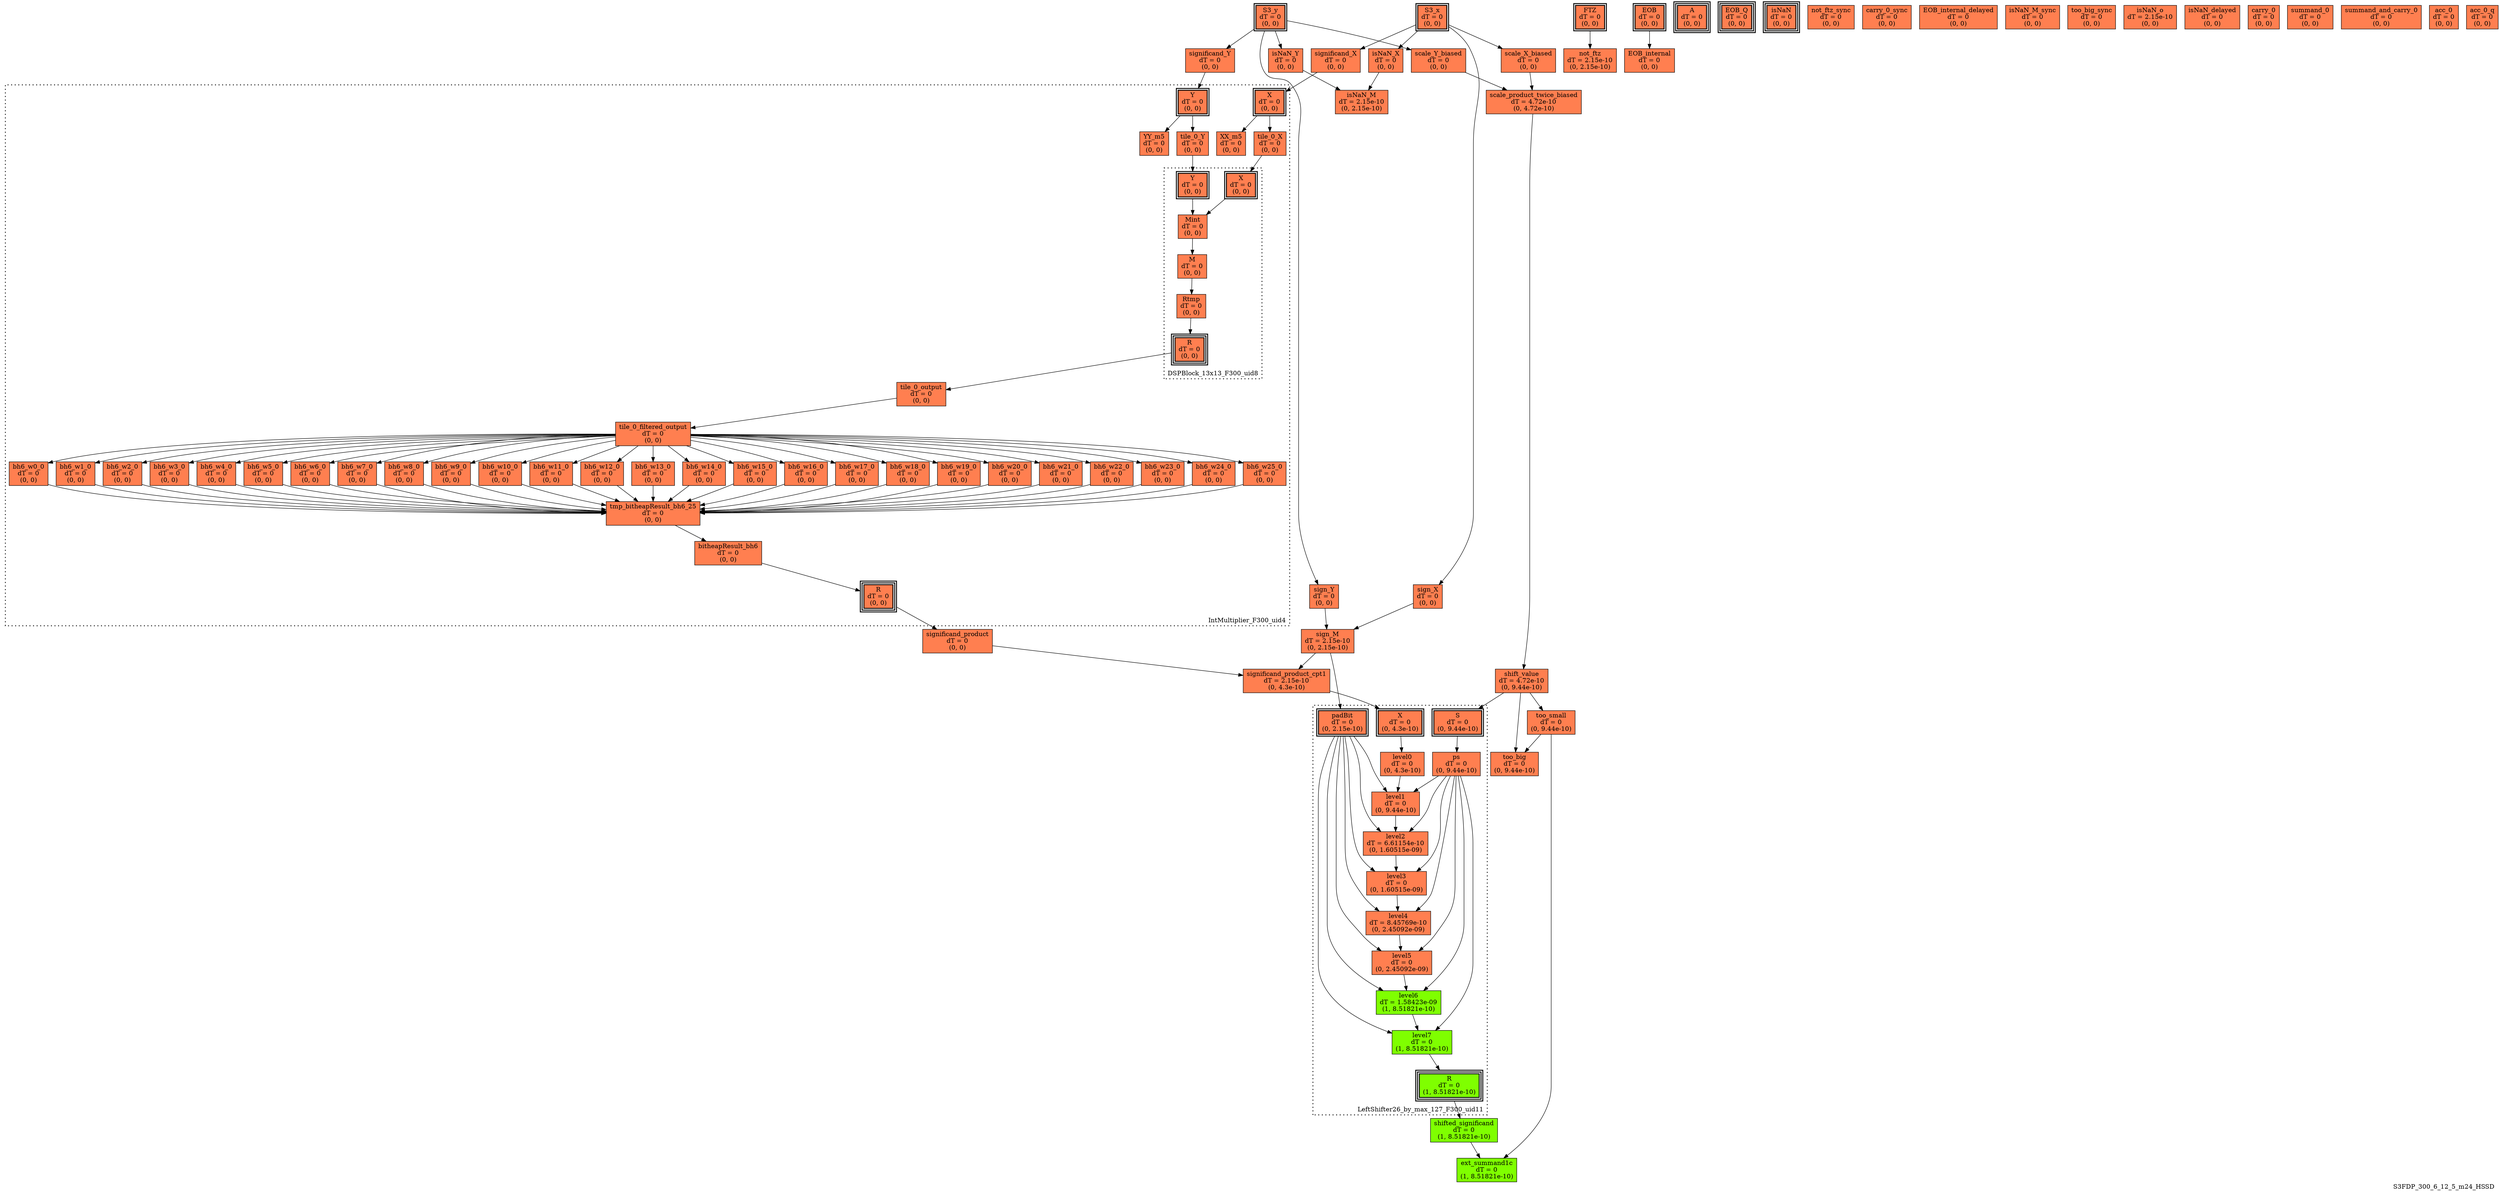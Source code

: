 digraph S3FDP_300_6_12_5_m24_HSSD
{
	//graph drawing options
	label=S3FDP_300_6_12_5_m24_HSSD;
	labelloc=bottom;
	labeljust=right;
	ratio=auto;
	nodesep=0.25;
	ranksep=0.5;

	//input/output signals of operator S3FDP_300_6_12_5_m24_HSSD
	S3_x__S3FDP_300_6_12_5_m24_HSSD [ label="S3_x\ndT = 0\n(0, 0)", shape=box, color=black, style="bold, filled", fillcolor=coral, peripheries=2 ];
	S3_y__S3FDP_300_6_12_5_m24_HSSD [ label="S3_y\ndT = 0\n(0, 0)", shape=box, color=black, style="bold, filled", fillcolor=coral, peripheries=2 ];
	FTZ__S3FDP_300_6_12_5_m24_HSSD [ label="FTZ\ndT = 0\n(0, 0)", shape=box, color=black, style="bold, filled", fillcolor=coral, peripheries=2 ];
	EOB__S3FDP_300_6_12_5_m24_HSSD [ label="EOB\ndT = 0\n(0, 0)", shape=box, color=black, style="bold, filled", fillcolor=coral, peripheries=2 ];
	A__S3FDP_300_6_12_5_m24_HSSD [ label="A\ndT = 0\n(0, 0)", shape=box, color=black, style="bold, filled", fillcolor=coral, peripheries=3 ];
	EOB_Q__S3FDP_300_6_12_5_m24_HSSD [ label="EOB_Q\ndT = 0\n(0, 0)", shape=box, color=black, style="bold, filled", fillcolor=coral, peripheries=3 ];
	isNaN__S3FDP_300_6_12_5_m24_HSSD [ label="isNaN\ndT = 0\n(0, 0)", shape=box, color=black, style="bold, filled", fillcolor=coral, peripheries=3 ];
	{rank=same S3_x__S3FDP_300_6_12_5_m24_HSSD, S3_y__S3FDP_300_6_12_5_m24_HSSD, FTZ__S3FDP_300_6_12_5_m24_HSSD, EOB__S3FDP_300_6_12_5_m24_HSSD};
	{rank=same A__S3FDP_300_6_12_5_m24_HSSD, EOB_Q__S3FDP_300_6_12_5_m24_HSSD, isNaN__S3FDP_300_6_12_5_m24_HSSD};
	//internal signals of operator S3FDP_300_6_12_5_m24_HSSD
	sign_X__S3FDP_300_6_12_5_m24_HSSD [ label="sign_X\ndT = 0\n(0, 0)", shape=box, color=black, style=filled, fillcolor=coral, peripheries=1 ];
	sign_Y__S3FDP_300_6_12_5_m24_HSSD [ label="sign_Y\ndT = 0\n(0, 0)", shape=box, color=black, style=filled, fillcolor=coral, peripheries=1 ];
	sign_M__S3FDP_300_6_12_5_m24_HSSD [ label="sign_M\ndT = 2.15e-10\n(0, 2.15e-10)", shape=box, color=black, style=filled, fillcolor=coral, peripheries=1 ];
	isNaN_X__S3FDP_300_6_12_5_m24_HSSD [ label="isNaN_X\ndT = 0\n(0, 0)", shape=box, color=black, style=filled, fillcolor=coral, peripheries=1 ];
	isNaN_Y__S3FDP_300_6_12_5_m24_HSSD [ label="isNaN_Y\ndT = 0\n(0, 0)", shape=box, color=black, style=filled, fillcolor=coral, peripheries=1 ];
	isNaN_M__S3FDP_300_6_12_5_m24_HSSD [ label="isNaN_M\ndT = 2.15e-10\n(0, 2.15e-10)", shape=box, color=black, style=filled, fillcolor=coral, peripheries=1 ];
	significand_X__S3FDP_300_6_12_5_m24_HSSD [ label="significand_X\ndT = 0\n(0, 0)", shape=box, color=black, style=filled, fillcolor=coral, peripheries=1 ];
	significand_Y__S3FDP_300_6_12_5_m24_HSSD [ label="significand_Y\ndT = 0\n(0, 0)", shape=box, color=black, style=filled, fillcolor=coral, peripheries=1 ];
	significand_product__S3FDP_300_6_12_5_m24_HSSD [ label="significand_product\ndT = 0\n(0, 0)", shape=box, color=black, style=filled, fillcolor=coral, peripheries=1 ];
	scale_X_biased__S3FDP_300_6_12_5_m24_HSSD [ label="scale_X_biased\ndT = 0\n(0, 0)", shape=box, color=black, style=filled, fillcolor=coral, peripheries=1 ];
	scale_Y_biased__S3FDP_300_6_12_5_m24_HSSD [ label="scale_Y_biased\ndT = 0\n(0, 0)", shape=box, color=black, style=filled, fillcolor=coral, peripheries=1 ];
	scale_product_twice_biased__S3FDP_300_6_12_5_m24_HSSD [ label="scale_product_twice_biased\ndT = 4.72e-10\n(0, 4.72e-10)", shape=box, color=black, style=filled, fillcolor=coral, peripheries=1 ];
	significand_product_cpt1__S3FDP_300_6_12_5_m24_HSSD [ label="significand_product_cpt1\ndT = 2.15e-10\n(0, 4.3e-10)", shape=box, color=black, style=filled, fillcolor=coral, peripheries=1 ];
	shift_value__S3FDP_300_6_12_5_m24_HSSD [ label="shift_value\ndT = 4.72e-10\n(0, 9.44e-10)", shape=box, color=black, style=filled, fillcolor=coral, peripheries=1 ];
	shifted_significand__S3FDP_300_6_12_5_m24_HSSD [ label="shifted_significand\ndT = 0\n(1, 8.51821e-10)", shape=box, color=black, style=filled, fillcolor=chartreuse, peripheries=1 ];
	too_small__S3FDP_300_6_12_5_m24_HSSD [ label="too_small\ndT = 0\n(0, 9.44e-10)", shape=box, color=black, style=filled, fillcolor=coral, peripheries=1 ];
	too_big__S3FDP_300_6_12_5_m24_HSSD [ label="too_big\ndT = 0\n(0, 9.44e-10)", shape=box, color=black, style=filled, fillcolor=coral, peripheries=1 ];
	ext_summand1c__S3FDP_300_6_12_5_m24_HSSD [ label="ext_summand1c\ndT = 0\n(1, 8.51821e-10)", shape=box, color=black, style=filled, fillcolor=chartreuse, peripheries=1 ];
	not_ftz__S3FDP_300_6_12_5_m24_HSSD [ label="not_ftz\ndT = 2.15e-10\n(0, 2.15e-10)", shape=box, color=black, style=filled, fillcolor=coral, peripheries=1 ];
	EOB_internal__S3FDP_300_6_12_5_m24_HSSD [ label="EOB_internal\ndT = 0\n(0, 0)", shape=box, color=black, style=filled, fillcolor=coral, peripheries=1 ];
	not_ftz_sync__S3FDP_300_6_12_5_m24_HSSD [ label="not_ftz_sync\ndT = 0\n(0, 0)", shape=box, color=black, style=filled, fillcolor=coral, peripheries=1 ];
	carry_0_sync__S3FDP_300_6_12_5_m24_HSSD [ label="carry_0_sync\ndT = 0\n(0, 0)", shape=box, color=black, style=filled, fillcolor=coral, peripheries=1 ];
	EOB_internal_delayed__S3FDP_300_6_12_5_m24_HSSD [ label="EOB_internal_delayed\ndT = 0\n(0, 0)", shape=box, color=black, style=filled, fillcolor=coral, peripheries=1 ];
	isNaN_M_sync__S3FDP_300_6_12_5_m24_HSSD [ label="isNaN_M_sync\ndT = 0\n(0, 0)", shape=box, color=black, style=filled, fillcolor=coral, peripheries=1 ];
	too_big_sync__S3FDP_300_6_12_5_m24_HSSD [ label="too_big_sync\ndT = 0\n(0, 0)", shape=box, color=black, style=filled, fillcolor=coral, peripheries=1 ];
	isNaN_o__S3FDP_300_6_12_5_m24_HSSD [ label="isNaN_o\ndT = 2.15e-10\n(0, 0)", shape=box, color=black, style=filled, fillcolor=coral, peripheries=1 ];
	isNaN_delayed__S3FDP_300_6_12_5_m24_HSSD [ label="isNaN_delayed\ndT = 0\n(0, 0)", shape=box, color=black, style=filled, fillcolor=coral, peripheries=1 ];
	carry_0__S3FDP_300_6_12_5_m24_HSSD [ label="carry_0\ndT = 0\n(0, 0)", shape=box, color=black, style=filled, fillcolor=coral, peripheries=1 ];
	summand_0__S3FDP_300_6_12_5_m24_HSSD [ label="summand_0\ndT = 0\n(0, 0)", shape=box, color=black, style=filled, fillcolor=coral, peripheries=1 ];
	summand_and_carry_0__S3FDP_300_6_12_5_m24_HSSD [ label="summand_and_carry_0\ndT = 0\n(0, 0)", shape=box, color=black, style=filled, fillcolor=coral, peripheries=1 ];
	acc_0__S3FDP_300_6_12_5_m24_HSSD [ label="acc_0\ndT = 0\n(0, 0)", shape=box, color=black, style=filled, fillcolor=coral, peripheries=1 ];
	acc_0_q__S3FDP_300_6_12_5_m24_HSSD [ label="acc_0_q\ndT = 0\n(0, 0)", shape=box, color=black, style=filled, fillcolor=coral, peripheries=1 ];

	//subcomponents of operator S3FDP_300_6_12_5_m24_HSSD

	subgraph cluster_IntMultiplier_F300_uid4
	{
		//graph drawing options
		label=IntMultiplier_F300_uid4;
		labelloc=bottom;
		labeljust=right;
		style="bold, dotted";
		ratio=auto;
		nodesep=0.25;
		ranksep=0.5;

		//input/output signals of operator IntMultiplier_F300_uid4
		X__IntMultiplier_F300_uid4 [ label="X\ndT = 0\n(0, 0)", shape=box, color=black, style="bold, filled", fillcolor=coral, peripheries=2 ];
		Y__IntMultiplier_F300_uid4 [ label="Y\ndT = 0\n(0, 0)", shape=box, color=black, style="bold, filled", fillcolor=coral, peripheries=2 ];
		R__IntMultiplier_F300_uid4 [ label="R\ndT = 0\n(0, 0)", shape=box, color=black, style="bold, filled", fillcolor=coral, peripheries=3 ];
		{rank=same X__IntMultiplier_F300_uid4, Y__IntMultiplier_F300_uid4};
		{rank=same R__IntMultiplier_F300_uid4};
		//internal signals of operator IntMultiplier_F300_uid4
		XX_m5__IntMultiplier_F300_uid4 [ label="XX_m5\ndT = 0\n(0, 0)", shape=box, color=black, style=filled, fillcolor=coral, peripheries=1 ];
		YY_m5__IntMultiplier_F300_uid4 [ label="YY_m5\ndT = 0\n(0, 0)", shape=box, color=black, style=filled, fillcolor=coral, peripheries=1 ];
		tile_0_X__IntMultiplier_F300_uid4 [ label="tile_0_X\ndT = 0\n(0, 0)", shape=box, color=black, style=filled, fillcolor=coral, peripheries=1 ];
		tile_0_Y__IntMultiplier_F300_uid4 [ label="tile_0_Y\ndT = 0\n(0, 0)", shape=box, color=black, style=filled, fillcolor=coral, peripheries=1 ];
		tile_0_output__IntMultiplier_F300_uid4 [ label="tile_0_output\ndT = 0\n(0, 0)", shape=box, color=black, style=filled, fillcolor=coral, peripheries=1 ];
		tile_0_filtered_output__IntMultiplier_F300_uid4 [ label="tile_0_filtered_output\ndT = 0\n(0, 0)", shape=box, color=black, style=filled, fillcolor=coral, peripheries=1 ];
		bh6_w0_0__IntMultiplier_F300_uid4 [ label="bh6_w0_0\ndT = 0\n(0, 0)", shape=box, color=black, style=filled, fillcolor=coral, peripheries=1 ];
		bh6_w1_0__IntMultiplier_F300_uid4 [ label="bh6_w1_0\ndT = 0\n(0, 0)", shape=box, color=black, style=filled, fillcolor=coral, peripheries=1 ];
		bh6_w2_0__IntMultiplier_F300_uid4 [ label="bh6_w2_0\ndT = 0\n(0, 0)", shape=box, color=black, style=filled, fillcolor=coral, peripheries=1 ];
		bh6_w3_0__IntMultiplier_F300_uid4 [ label="bh6_w3_0\ndT = 0\n(0, 0)", shape=box, color=black, style=filled, fillcolor=coral, peripheries=1 ];
		bh6_w4_0__IntMultiplier_F300_uid4 [ label="bh6_w4_0\ndT = 0\n(0, 0)", shape=box, color=black, style=filled, fillcolor=coral, peripheries=1 ];
		bh6_w5_0__IntMultiplier_F300_uid4 [ label="bh6_w5_0\ndT = 0\n(0, 0)", shape=box, color=black, style=filled, fillcolor=coral, peripheries=1 ];
		bh6_w6_0__IntMultiplier_F300_uid4 [ label="bh6_w6_0\ndT = 0\n(0, 0)", shape=box, color=black, style=filled, fillcolor=coral, peripheries=1 ];
		bh6_w7_0__IntMultiplier_F300_uid4 [ label="bh6_w7_0\ndT = 0\n(0, 0)", shape=box, color=black, style=filled, fillcolor=coral, peripheries=1 ];
		bh6_w8_0__IntMultiplier_F300_uid4 [ label="bh6_w8_0\ndT = 0\n(0, 0)", shape=box, color=black, style=filled, fillcolor=coral, peripheries=1 ];
		bh6_w9_0__IntMultiplier_F300_uid4 [ label="bh6_w9_0\ndT = 0\n(0, 0)", shape=box, color=black, style=filled, fillcolor=coral, peripheries=1 ];
		bh6_w10_0__IntMultiplier_F300_uid4 [ label="bh6_w10_0\ndT = 0\n(0, 0)", shape=box, color=black, style=filled, fillcolor=coral, peripheries=1 ];
		bh6_w11_0__IntMultiplier_F300_uid4 [ label="bh6_w11_0\ndT = 0\n(0, 0)", shape=box, color=black, style=filled, fillcolor=coral, peripheries=1 ];
		bh6_w12_0__IntMultiplier_F300_uid4 [ label="bh6_w12_0\ndT = 0\n(0, 0)", shape=box, color=black, style=filled, fillcolor=coral, peripheries=1 ];
		bh6_w13_0__IntMultiplier_F300_uid4 [ label="bh6_w13_0\ndT = 0\n(0, 0)", shape=box, color=black, style=filled, fillcolor=coral, peripheries=1 ];
		bh6_w14_0__IntMultiplier_F300_uid4 [ label="bh6_w14_0\ndT = 0\n(0, 0)", shape=box, color=black, style=filled, fillcolor=coral, peripheries=1 ];
		bh6_w15_0__IntMultiplier_F300_uid4 [ label="bh6_w15_0\ndT = 0\n(0, 0)", shape=box, color=black, style=filled, fillcolor=coral, peripheries=1 ];
		bh6_w16_0__IntMultiplier_F300_uid4 [ label="bh6_w16_0\ndT = 0\n(0, 0)", shape=box, color=black, style=filled, fillcolor=coral, peripheries=1 ];
		bh6_w17_0__IntMultiplier_F300_uid4 [ label="bh6_w17_0\ndT = 0\n(0, 0)", shape=box, color=black, style=filled, fillcolor=coral, peripheries=1 ];
		bh6_w18_0__IntMultiplier_F300_uid4 [ label="bh6_w18_0\ndT = 0\n(0, 0)", shape=box, color=black, style=filled, fillcolor=coral, peripheries=1 ];
		bh6_w19_0__IntMultiplier_F300_uid4 [ label="bh6_w19_0\ndT = 0\n(0, 0)", shape=box, color=black, style=filled, fillcolor=coral, peripheries=1 ];
		bh6_w20_0__IntMultiplier_F300_uid4 [ label="bh6_w20_0\ndT = 0\n(0, 0)", shape=box, color=black, style=filled, fillcolor=coral, peripheries=1 ];
		bh6_w21_0__IntMultiplier_F300_uid4 [ label="bh6_w21_0\ndT = 0\n(0, 0)", shape=box, color=black, style=filled, fillcolor=coral, peripheries=1 ];
		bh6_w22_0__IntMultiplier_F300_uid4 [ label="bh6_w22_0\ndT = 0\n(0, 0)", shape=box, color=black, style=filled, fillcolor=coral, peripheries=1 ];
		bh6_w23_0__IntMultiplier_F300_uid4 [ label="bh6_w23_0\ndT = 0\n(0, 0)", shape=box, color=black, style=filled, fillcolor=coral, peripheries=1 ];
		bh6_w24_0__IntMultiplier_F300_uid4 [ label="bh6_w24_0\ndT = 0\n(0, 0)", shape=box, color=black, style=filled, fillcolor=coral, peripheries=1 ];
		bh6_w25_0__IntMultiplier_F300_uid4 [ label="bh6_w25_0\ndT = 0\n(0, 0)", shape=box, color=black, style=filled, fillcolor=coral, peripheries=1 ];
		tmp_bitheapResult_bh6_25__IntMultiplier_F300_uid4 [ label="tmp_bitheapResult_bh6_25\ndT = 0\n(0, 0)", shape=box, color=black, style=filled, fillcolor=coral, peripheries=1 ];
		bitheapResult_bh6__IntMultiplier_F300_uid4 [ label="bitheapResult_bh6\ndT = 0\n(0, 0)", shape=box, color=black, style=filled, fillcolor=coral, peripheries=1 ];

		//subcomponents of operator IntMultiplier_F300_uid4

		subgraph cluster_DSPBlock_13x13_F300_uid8
		{
			//graph drawing options
			label=DSPBlock_13x13_F300_uid8;
			labelloc=bottom;
			labeljust=right;
			style="bold, dotted";
			ratio=auto;
			nodesep=0.25;
			ranksep=0.5;

			//input/output signals of operator DSPBlock_13x13_F300_uid8
			X__DSPBlock_13x13_F300_uid8 [ label="X\ndT = 0\n(0, 0)", shape=box, color=black, style="bold, filled", fillcolor=coral, peripheries=2 ];
			Y__DSPBlock_13x13_F300_uid8 [ label="Y\ndT = 0\n(0, 0)", shape=box, color=black, style="bold, filled", fillcolor=coral, peripheries=2 ];
			R__DSPBlock_13x13_F300_uid8 [ label="R\ndT = 0\n(0, 0)", shape=box, color=black, style="bold, filled", fillcolor=coral, peripheries=3 ];
			{rank=same X__DSPBlock_13x13_F300_uid8, Y__DSPBlock_13x13_F300_uid8};
			{rank=same R__DSPBlock_13x13_F300_uid8};
			//internal signals of operator DSPBlock_13x13_F300_uid8
			Mint__DSPBlock_13x13_F300_uid8 [ label="Mint\ndT = 0\n(0, 0)", shape=box, color=black, style=filled, fillcolor=coral, peripheries=1 ];
			M__DSPBlock_13x13_F300_uid8 [ label="M\ndT = 0\n(0, 0)", shape=box, color=black, style=filled, fillcolor=coral, peripheries=1 ];
			Rtmp__DSPBlock_13x13_F300_uid8 [ label="Rtmp\ndT = 0\n(0, 0)", shape=box, color=black, style=filled, fillcolor=coral, peripheries=1 ];

			//subcomponents of operator DSPBlock_13x13_F300_uid8

			//input and internal signal connections of operator DSPBlock_13x13_F300_uid8
			X__DSPBlock_13x13_F300_uid8 -> Mint__DSPBlock_13x13_F300_uid8 [ arrowhead=normal, arrowsize=1.0, arrowtail=normal, color=black, dir=forward  ];
			Y__DSPBlock_13x13_F300_uid8 -> Mint__DSPBlock_13x13_F300_uid8 [ arrowhead=normal, arrowsize=1.0, arrowtail=normal, color=black, dir=forward  ];
			Mint__DSPBlock_13x13_F300_uid8 -> M__DSPBlock_13x13_F300_uid8 [ arrowhead=normal, arrowsize=1.0, arrowtail=normal, color=black, dir=forward  ];
			M__DSPBlock_13x13_F300_uid8 -> Rtmp__DSPBlock_13x13_F300_uid8 [ arrowhead=normal, arrowsize=1.0, arrowtail=normal, color=black, dir=forward  ];
			Rtmp__DSPBlock_13x13_F300_uid8 -> R__DSPBlock_13x13_F300_uid8 [ arrowhead=normal, arrowsize=1.0, arrowtail=normal, color=black, dir=forward  ];
		}

			//output signal connections of operator DSPBlock_13x13_F300_uid8
			R__DSPBlock_13x13_F300_uid8 -> tile_0_output__IntMultiplier_F300_uid4 [ arrowhead=normal, arrowsize=1.0, arrowtail=normal, color=black, dir=forward  ];

		//input and internal signal connections of operator IntMultiplier_F300_uid4
		X__IntMultiplier_F300_uid4 -> XX_m5__IntMultiplier_F300_uid4 [ arrowhead=normal, arrowsize=1.0, arrowtail=normal, color=black, dir=forward  ];
		X__IntMultiplier_F300_uid4 -> tile_0_X__IntMultiplier_F300_uid4 [ arrowhead=normal, arrowsize=1.0, arrowtail=normal, color=black, dir=forward  ];
		Y__IntMultiplier_F300_uid4 -> YY_m5__IntMultiplier_F300_uid4 [ arrowhead=normal, arrowsize=1.0, arrowtail=normal, color=black, dir=forward  ];
		Y__IntMultiplier_F300_uid4 -> tile_0_Y__IntMultiplier_F300_uid4 [ arrowhead=normal, arrowsize=1.0, arrowtail=normal, color=black, dir=forward  ];
		tile_0_X__IntMultiplier_F300_uid4 -> X__DSPBlock_13x13_F300_uid8 [ arrowhead=normal, arrowsize=1.0, arrowtail=normal, color=black, dir=forward  ];
		tile_0_Y__IntMultiplier_F300_uid4 -> Y__DSPBlock_13x13_F300_uid8 [ arrowhead=normal, arrowsize=1.0, arrowtail=normal, color=black, dir=forward  ];
		tile_0_output__IntMultiplier_F300_uid4 -> tile_0_filtered_output__IntMultiplier_F300_uid4 [ arrowhead=normal, arrowsize=1.0, arrowtail=normal, color=black, dir=forward  ];
		tile_0_filtered_output__IntMultiplier_F300_uid4 -> bh6_w0_0__IntMultiplier_F300_uid4 [ arrowhead=normal, arrowsize=1.0, arrowtail=normal, color=black, dir=forward  ];
		tile_0_filtered_output__IntMultiplier_F300_uid4 -> bh6_w1_0__IntMultiplier_F300_uid4 [ arrowhead=normal, arrowsize=1.0, arrowtail=normal, color=black, dir=forward  ];
		tile_0_filtered_output__IntMultiplier_F300_uid4 -> bh6_w2_0__IntMultiplier_F300_uid4 [ arrowhead=normal, arrowsize=1.0, arrowtail=normal, color=black, dir=forward  ];
		tile_0_filtered_output__IntMultiplier_F300_uid4 -> bh6_w3_0__IntMultiplier_F300_uid4 [ arrowhead=normal, arrowsize=1.0, arrowtail=normal, color=black, dir=forward  ];
		tile_0_filtered_output__IntMultiplier_F300_uid4 -> bh6_w4_0__IntMultiplier_F300_uid4 [ arrowhead=normal, arrowsize=1.0, arrowtail=normal, color=black, dir=forward  ];
		tile_0_filtered_output__IntMultiplier_F300_uid4 -> bh6_w5_0__IntMultiplier_F300_uid4 [ arrowhead=normal, arrowsize=1.0, arrowtail=normal, color=black, dir=forward  ];
		tile_0_filtered_output__IntMultiplier_F300_uid4 -> bh6_w6_0__IntMultiplier_F300_uid4 [ arrowhead=normal, arrowsize=1.0, arrowtail=normal, color=black, dir=forward  ];
		tile_0_filtered_output__IntMultiplier_F300_uid4 -> bh6_w7_0__IntMultiplier_F300_uid4 [ arrowhead=normal, arrowsize=1.0, arrowtail=normal, color=black, dir=forward  ];
		tile_0_filtered_output__IntMultiplier_F300_uid4 -> bh6_w8_0__IntMultiplier_F300_uid4 [ arrowhead=normal, arrowsize=1.0, arrowtail=normal, color=black, dir=forward  ];
		tile_0_filtered_output__IntMultiplier_F300_uid4 -> bh6_w9_0__IntMultiplier_F300_uid4 [ arrowhead=normal, arrowsize=1.0, arrowtail=normal, color=black, dir=forward  ];
		tile_0_filtered_output__IntMultiplier_F300_uid4 -> bh6_w10_0__IntMultiplier_F300_uid4 [ arrowhead=normal, arrowsize=1.0, arrowtail=normal, color=black, dir=forward  ];
		tile_0_filtered_output__IntMultiplier_F300_uid4 -> bh6_w11_0__IntMultiplier_F300_uid4 [ arrowhead=normal, arrowsize=1.0, arrowtail=normal, color=black, dir=forward  ];
		tile_0_filtered_output__IntMultiplier_F300_uid4 -> bh6_w12_0__IntMultiplier_F300_uid4 [ arrowhead=normal, arrowsize=1.0, arrowtail=normal, color=black, dir=forward  ];
		tile_0_filtered_output__IntMultiplier_F300_uid4 -> bh6_w13_0__IntMultiplier_F300_uid4 [ arrowhead=normal, arrowsize=1.0, arrowtail=normal, color=black, dir=forward  ];
		tile_0_filtered_output__IntMultiplier_F300_uid4 -> bh6_w14_0__IntMultiplier_F300_uid4 [ arrowhead=normal, arrowsize=1.0, arrowtail=normal, color=black, dir=forward  ];
		tile_0_filtered_output__IntMultiplier_F300_uid4 -> bh6_w15_0__IntMultiplier_F300_uid4 [ arrowhead=normal, arrowsize=1.0, arrowtail=normal, color=black, dir=forward  ];
		tile_0_filtered_output__IntMultiplier_F300_uid4 -> bh6_w16_0__IntMultiplier_F300_uid4 [ arrowhead=normal, arrowsize=1.0, arrowtail=normal, color=black, dir=forward  ];
		tile_0_filtered_output__IntMultiplier_F300_uid4 -> bh6_w17_0__IntMultiplier_F300_uid4 [ arrowhead=normal, arrowsize=1.0, arrowtail=normal, color=black, dir=forward  ];
		tile_0_filtered_output__IntMultiplier_F300_uid4 -> bh6_w18_0__IntMultiplier_F300_uid4 [ arrowhead=normal, arrowsize=1.0, arrowtail=normal, color=black, dir=forward  ];
		tile_0_filtered_output__IntMultiplier_F300_uid4 -> bh6_w19_0__IntMultiplier_F300_uid4 [ arrowhead=normal, arrowsize=1.0, arrowtail=normal, color=black, dir=forward  ];
		tile_0_filtered_output__IntMultiplier_F300_uid4 -> bh6_w20_0__IntMultiplier_F300_uid4 [ arrowhead=normal, arrowsize=1.0, arrowtail=normal, color=black, dir=forward  ];
		tile_0_filtered_output__IntMultiplier_F300_uid4 -> bh6_w21_0__IntMultiplier_F300_uid4 [ arrowhead=normal, arrowsize=1.0, arrowtail=normal, color=black, dir=forward  ];
		tile_0_filtered_output__IntMultiplier_F300_uid4 -> bh6_w22_0__IntMultiplier_F300_uid4 [ arrowhead=normal, arrowsize=1.0, arrowtail=normal, color=black, dir=forward  ];
		tile_0_filtered_output__IntMultiplier_F300_uid4 -> bh6_w23_0__IntMultiplier_F300_uid4 [ arrowhead=normal, arrowsize=1.0, arrowtail=normal, color=black, dir=forward  ];
		tile_0_filtered_output__IntMultiplier_F300_uid4 -> bh6_w24_0__IntMultiplier_F300_uid4 [ arrowhead=normal, arrowsize=1.0, arrowtail=normal, color=black, dir=forward  ];
		tile_0_filtered_output__IntMultiplier_F300_uid4 -> bh6_w25_0__IntMultiplier_F300_uid4 [ arrowhead=normal, arrowsize=1.0, arrowtail=normal, color=black, dir=forward  ];
		bh6_w0_0__IntMultiplier_F300_uid4 -> tmp_bitheapResult_bh6_25__IntMultiplier_F300_uid4 [ arrowhead=normal, arrowsize=1.0, arrowtail=normal, color=black, dir=forward  ];
		bh6_w1_0__IntMultiplier_F300_uid4 -> tmp_bitheapResult_bh6_25__IntMultiplier_F300_uid4 [ arrowhead=normal, arrowsize=1.0, arrowtail=normal, color=black, dir=forward  ];
		bh6_w2_0__IntMultiplier_F300_uid4 -> tmp_bitheapResult_bh6_25__IntMultiplier_F300_uid4 [ arrowhead=normal, arrowsize=1.0, arrowtail=normal, color=black, dir=forward  ];
		bh6_w3_0__IntMultiplier_F300_uid4 -> tmp_bitheapResult_bh6_25__IntMultiplier_F300_uid4 [ arrowhead=normal, arrowsize=1.0, arrowtail=normal, color=black, dir=forward  ];
		bh6_w4_0__IntMultiplier_F300_uid4 -> tmp_bitheapResult_bh6_25__IntMultiplier_F300_uid4 [ arrowhead=normal, arrowsize=1.0, arrowtail=normal, color=black, dir=forward  ];
		bh6_w5_0__IntMultiplier_F300_uid4 -> tmp_bitheapResult_bh6_25__IntMultiplier_F300_uid4 [ arrowhead=normal, arrowsize=1.0, arrowtail=normal, color=black, dir=forward  ];
		bh6_w6_0__IntMultiplier_F300_uid4 -> tmp_bitheapResult_bh6_25__IntMultiplier_F300_uid4 [ arrowhead=normal, arrowsize=1.0, arrowtail=normal, color=black, dir=forward  ];
		bh6_w7_0__IntMultiplier_F300_uid4 -> tmp_bitheapResult_bh6_25__IntMultiplier_F300_uid4 [ arrowhead=normal, arrowsize=1.0, arrowtail=normal, color=black, dir=forward  ];
		bh6_w8_0__IntMultiplier_F300_uid4 -> tmp_bitheapResult_bh6_25__IntMultiplier_F300_uid4 [ arrowhead=normal, arrowsize=1.0, arrowtail=normal, color=black, dir=forward  ];
		bh6_w9_0__IntMultiplier_F300_uid4 -> tmp_bitheapResult_bh6_25__IntMultiplier_F300_uid4 [ arrowhead=normal, arrowsize=1.0, arrowtail=normal, color=black, dir=forward  ];
		bh6_w10_0__IntMultiplier_F300_uid4 -> tmp_bitheapResult_bh6_25__IntMultiplier_F300_uid4 [ arrowhead=normal, arrowsize=1.0, arrowtail=normal, color=black, dir=forward  ];
		bh6_w11_0__IntMultiplier_F300_uid4 -> tmp_bitheapResult_bh6_25__IntMultiplier_F300_uid4 [ arrowhead=normal, arrowsize=1.0, arrowtail=normal, color=black, dir=forward  ];
		bh6_w12_0__IntMultiplier_F300_uid4 -> tmp_bitheapResult_bh6_25__IntMultiplier_F300_uid4 [ arrowhead=normal, arrowsize=1.0, arrowtail=normal, color=black, dir=forward  ];
		bh6_w13_0__IntMultiplier_F300_uid4 -> tmp_bitheapResult_bh6_25__IntMultiplier_F300_uid4 [ arrowhead=normal, arrowsize=1.0, arrowtail=normal, color=black, dir=forward  ];
		bh6_w14_0__IntMultiplier_F300_uid4 -> tmp_bitheapResult_bh6_25__IntMultiplier_F300_uid4 [ arrowhead=normal, arrowsize=1.0, arrowtail=normal, color=black, dir=forward  ];
		bh6_w15_0__IntMultiplier_F300_uid4 -> tmp_bitheapResult_bh6_25__IntMultiplier_F300_uid4 [ arrowhead=normal, arrowsize=1.0, arrowtail=normal, color=black, dir=forward  ];
		bh6_w16_0__IntMultiplier_F300_uid4 -> tmp_bitheapResult_bh6_25__IntMultiplier_F300_uid4 [ arrowhead=normal, arrowsize=1.0, arrowtail=normal, color=black, dir=forward  ];
		bh6_w17_0__IntMultiplier_F300_uid4 -> tmp_bitheapResult_bh6_25__IntMultiplier_F300_uid4 [ arrowhead=normal, arrowsize=1.0, arrowtail=normal, color=black, dir=forward  ];
		bh6_w18_0__IntMultiplier_F300_uid4 -> tmp_bitheapResult_bh6_25__IntMultiplier_F300_uid4 [ arrowhead=normal, arrowsize=1.0, arrowtail=normal, color=black, dir=forward  ];
		bh6_w19_0__IntMultiplier_F300_uid4 -> tmp_bitheapResult_bh6_25__IntMultiplier_F300_uid4 [ arrowhead=normal, arrowsize=1.0, arrowtail=normal, color=black, dir=forward  ];
		bh6_w20_0__IntMultiplier_F300_uid4 -> tmp_bitheapResult_bh6_25__IntMultiplier_F300_uid4 [ arrowhead=normal, arrowsize=1.0, arrowtail=normal, color=black, dir=forward  ];
		bh6_w21_0__IntMultiplier_F300_uid4 -> tmp_bitheapResult_bh6_25__IntMultiplier_F300_uid4 [ arrowhead=normal, arrowsize=1.0, arrowtail=normal, color=black, dir=forward  ];
		bh6_w22_0__IntMultiplier_F300_uid4 -> tmp_bitheapResult_bh6_25__IntMultiplier_F300_uid4 [ arrowhead=normal, arrowsize=1.0, arrowtail=normal, color=black, dir=forward  ];
		bh6_w23_0__IntMultiplier_F300_uid4 -> tmp_bitheapResult_bh6_25__IntMultiplier_F300_uid4 [ arrowhead=normal, arrowsize=1.0, arrowtail=normal, color=black, dir=forward  ];
		bh6_w24_0__IntMultiplier_F300_uid4 -> tmp_bitheapResult_bh6_25__IntMultiplier_F300_uid4 [ arrowhead=normal, arrowsize=1.0, arrowtail=normal, color=black, dir=forward  ];
		bh6_w25_0__IntMultiplier_F300_uid4 -> tmp_bitheapResult_bh6_25__IntMultiplier_F300_uid4 [ arrowhead=normal, arrowsize=1.0, arrowtail=normal, color=black, dir=forward  ];
		tmp_bitheapResult_bh6_25__IntMultiplier_F300_uid4 -> bitheapResult_bh6__IntMultiplier_F300_uid4 [ arrowhead=normal, arrowsize=1.0, arrowtail=normal, color=black, dir=forward  ];
		bitheapResult_bh6__IntMultiplier_F300_uid4 -> R__IntMultiplier_F300_uid4 [ arrowhead=normal, arrowsize=1.0, arrowtail=normal, color=black, dir=forward  ];
	}

		//output signal connections of operator IntMultiplier_F300_uid4
		R__IntMultiplier_F300_uid4 -> significand_product__S3FDP_300_6_12_5_m24_HSSD [ arrowhead=normal, arrowsize=1.0, arrowtail=normal, color=black, dir=forward  ];

	subgraph cluster_LeftShifter26_by_max_127_F300_uid11
	{
		//graph drawing options
		label=LeftShifter26_by_max_127_F300_uid11;
		labelloc=bottom;
		labeljust=right;
		style="bold, dotted";
		ratio=auto;
		nodesep=0.25;
		ranksep=0.5;

		//input/output signals of operator LeftShifter26_by_max_127_F300_uid11
		X__LeftShifter26_by_max_127_F300_uid11 [ label="X\ndT = 0\n(0, 4.3e-10)", shape=box, color=black, style="bold, filled", fillcolor=coral, peripheries=2 ];
		S__LeftShifter26_by_max_127_F300_uid11 [ label="S\ndT = 0\n(0, 9.44e-10)", shape=box, color=black, style="bold, filled", fillcolor=coral, peripheries=2 ];
		padBit__LeftShifter26_by_max_127_F300_uid11 [ label="padBit\ndT = 0\n(0, 2.15e-10)", shape=box, color=black, style="bold, filled", fillcolor=coral, peripheries=2 ];
		R__LeftShifter26_by_max_127_F300_uid11 [ label="R\ndT = 0\n(1, 8.51821e-10)", shape=box, color=black, style="bold, filled", fillcolor=chartreuse, peripheries=3 ];
		{rank=same X__LeftShifter26_by_max_127_F300_uid11, S__LeftShifter26_by_max_127_F300_uid11, padBit__LeftShifter26_by_max_127_F300_uid11};
		{rank=same R__LeftShifter26_by_max_127_F300_uid11};
		//internal signals of operator LeftShifter26_by_max_127_F300_uid11
		ps__LeftShifter26_by_max_127_F300_uid11 [ label="ps\ndT = 0\n(0, 9.44e-10)", shape=box, color=black, style=filled, fillcolor=coral, peripheries=1 ];
		level0__LeftShifter26_by_max_127_F300_uid11 [ label="level0\ndT = 0\n(0, 4.3e-10)", shape=box, color=black, style=filled, fillcolor=coral, peripheries=1 ];
		level1__LeftShifter26_by_max_127_F300_uid11 [ label="level1\ndT = 0\n(0, 9.44e-10)", shape=box, color=black, style=filled, fillcolor=coral, peripheries=1 ];
		level2__LeftShifter26_by_max_127_F300_uid11 [ label="level2\ndT = 6.61154e-10\n(0, 1.60515e-09)", shape=box, color=black, style=filled, fillcolor=coral, peripheries=1 ];
		level3__LeftShifter26_by_max_127_F300_uid11 [ label="level3\ndT = 0\n(0, 1.60515e-09)", shape=box, color=black, style=filled, fillcolor=coral, peripheries=1 ];
		level4__LeftShifter26_by_max_127_F300_uid11 [ label="level4\ndT = 8.45769e-10\n(0, 2.45092e-09)", shape=box, color=black, style=filled, fillcolor=coral, peripheries=1 ];
		level5__LeftShifter26_by_max_127_F300_uid11 [ label="level5\ndT = 0\n(0, 2.45092e-09)", shape=box, color=black, style=filled, fillcolor=coral, peripheries=1 ];
		level6__LeftShifter26_by_max_127_F300_uid11 [ label="level6\ndT = 1.58423e-09\n(1, 8.51821e-10)", shape=box, color=black, style=filled, fillcolor=chartreuse, peripheries=1 ];
		level7__LeftShifter26_by_max_127_F300_uid11 [ label="level7\ndT = 0\n(1, 8.51821e-10)", shape=box, color=black, style=filled, fillcolor=chartreuse, peripheries=1 ];

		//subcomponents of operator LeftShifter26_by_max_127_F300_uid11

		//input and internal signal connections of operator LeftShifter26_by_max_127_F300_uid11
		X__LeftShifter26_by_max_127_F300_uid11 -> level0__LeftShifter26_by_max_127_F300_uid11 [ arrowhead=normal, arrowsize=1.0, arrowtail=normal, color=black, dir=forward  ];
		S__LeftShifter26_by_max_127_F300_uid11 -> ps__LeftShifter26_by_max_127_F300_uid11 [ arrowhead=normal, arrowsize=1.0, arrowtail=normal, color=black, dir=forward  ];
		padBit__LeftShifter26_by_max_127_F300_uid11 -> level1__LeftShifter26_by_max_127_F300_uid11 [ arrowhead=normal, arrowsize=1.0, arrowtail=normal, color=black, dir=forward  ];
		padBit__LeftShifter26_by_max_127_F300_uid11 -> level2__LeftShifter26_by_max_127_F300_uid11 [ arrowhead=normal, arrowsize=1.0, arrowtail=normal, color=black, dir=forward  ];
		padBit__LeftShifter26_by_max_127_F300_uid11 -> level3__LeftShifter26_by_max_127_F300_uid11 [ arrowhead=normal, arrowsize=1.0, arrowtail=normal, color=black, dir=forward  ];
		padBit__LeftShifter26_by_max_127_F300_uid11 -> level4__LeftShifter26_by_max_127_F300_uid11 [ arrowhead=normal, arrowsize=1.0, arrowtail=normal, color=black, dir=forward  ];
		padBit__LeftShifter26_by_max_127_F300_uid11 -> level5__LeftShifter26_by_max_127_F300_uid11 [ arrowhead=normal, arrowsize=1.0, arrowtail=normal, color=black, dir=forward  ];
		padBit__LeftShifter26_by_max_127_F300_uid11 -> level6__LeftShifter26_by_max_127_F300_uid11 [ arrowhead=normal, arrowsize=1.0, arrowtail=normal, color=black, dir=forward  ];
		padBit__LeftShifter26_by_max_127_F300_uid11 -> level7__LeftShifter26_by_max_127_F300_uid11 [ arrowhead=normal, arrowsize=1.0, arrowtail=normal, color=black, dir=forward  ];
		ps__LeftShifter26_by_max_127_F300_uid11 -> level1__LeftShifter26_by_max_127_F300_uid11 [ arrowhead=normal, arrowsize=1.0, arrowtail=normal, color=black, dir=forward  ];
		ps__LeftShifter26_by_max_127_F300_uid11 -> level2__LeftShifter26_by_max_127_F300_uid11 [ arrowhead=normal, arrowsize=1.0, arrowtail=normal, color=black, dir=forward  ];
		ps__LeftShifter26_by_max_127_F300_uid11 -> level3__LeftShifter26_by_max_127_F300_uid11 [ arrowhead=normal, arrowsize=1.0, arrowtail=normal, color=black, dir=forward  ];
		ps__LeftShifter26_by_max_127_F300_uid11 -> level4__LeftShifter26_by_max_127_F300_uid11 [ arrowhead=normal, arrowsize=1.0, arrowtail=normal, color=black, dir=forward  ];
		ps__LeftShifter26_by_max_127_F300_uid11 -> level5__LeftShifter26_by_max_127_F300_uid11 [ arrowhead=normal, arrowsize=1.0, arrowtail=normal, color=black, dir=forward  ];
		ps__LeftShifter26_by_max_127_F300_uid11 -> level6__LeftShifter26_by_max_127_F300_uid11 [ arrowhead=normal, arrowsize=1.0, arrowtail=normal, color=black, dir=forward  ];
		ps__LeftShifter26_by_max_127_F300_uid11 -> level7__LeftShifter26_by_max_127_F300_uid11 [ arrowhead=normal, arrowsize=1.0, arrowtail=normal, color=black, dir=forward  ];
		level0__LeftShifter26_by_max_127_F300_uid11 -> level1__LeftShifter26_by_max_127_F300_uid11 [ arrowhead=normal, arrowsize=1.0, arrowtail=normal, color=black, dir=forward  ];
		level1__LeftShifter26_by_max_127_F300_uid11 -> level2__LeftShifter26_by_max_127_F300_uid11 [ arrowhead=normal, arrowsize=1.0, arrowtail=normal, color=black, dir=forward  ];
		level2__LeftShifter26_by_max_127_F300_uid11 -> level3__LeftShifter26_by_max_127_F300_uid11 [ arrowhead=normal, arrowsize=1.0, arrowtail=normal, color=black, dir=forward  ];
		level3__LeftShifter26_by_max_127_F300_uid11 -> level4__LeftShifter26_by_max_127_F300_uid11 [ arrowhead=normal, arrowsize=1.0, arrowtail=normal, color=black, dir=forward  ];
		level4__LeftShifter26_by_max_127_F300_uid11 -> level5__LeftShifter26_by_max_127_F300_uid11 [ arrowhead=normal, arrowsize=1.0, arrowtail=normal, color=black, dir=forward  ];
		level5__LeftShifter26_by_max_127_F300_uid11 -> level6__LeftShifter26_by_max_127_F300_uid11 [ arrowhead=normal, arrowsize=1.0, arrowtail=normal, color=black, dir=forward  ];
		level6__LeftShifter26_by_max_127_F300_uid11 -> level7__LeftShifter26_by_max_127_F300_uid11 [ arrowhead=normal, arrowsize=1.0, arrowtail=normal, color=black, dir=forward  ];
		level7__LeftShifter26_by_max_127_F300_uid11 -> R__LeftShifter26_by_max_127_F300_uid11 [ arrowhead=normal, arrowsize=1.0, arrowtail=normal, color=black, dir=forward  ];
	}

		//output signal connections of operator LeftShifter26_by_max_127_F300_uid11
		R__LeftShifter26_by_max_127_F300_uid11 -> shifted_significand__S3FDP_300_6_12_5_m24_HSSD [ arrowhead=normal, arrowsize=1.0, arrowtail=normal, color=black, dir=forward  ];

	//input and internal signal connections of operator S3FDP_300_6_12_5_m24_HSSD
	S3_x__S3FDP_300_6_12_5_m24_HSSD -> sign_X__S3FDP_300_6_12_5_m24_HSSD [ arrowhead=normal, arrowsize=1.0, arrowtail=normal, color=black, dir=forward  ];
	S3_x__S3FDP_300_6_12_5_m24_HSSD -> isNaN_X__S3FDP_300_6_12_5_m24_HSSD [ arrowhead=normal, arrowsize=1.0, arrowtail=normal, color=black, dir=forward  ];
	S3_x__S3FDP_300_6_12_5_m24_HSSD -> significand_X__S3FDP_300_6_12_5_m24_HSSD [ arrowhead=normal, arrowsize=1.0, arrowtail=normal, color=black, dir=forward  ];
	S3_x__S3FDP_300_6_12_5_m24_HSSD -> scale_X_biased__S3FDP_300_6_12_5_m24_HSSD [ arrowhead=normal, arrowsize=1.0, arrowtail=normal, color=black, dir=forward  ];
	S3_y__S3FDP_300_6_12_5_m24_HSSD -> sign_Y__S3FDP_300_6_12_5_m24_HSSD [ arrowhead=normal, arrowsize=1.0, arrowtail=normal, color=black, dir=forward  ];
	S3_y__S3FDP_300_6_12_5_m24_HSSD -> isNaN_Y__S3FDP_300_6_12_5_m24_HSSD [ arrowhead=normal, arrowsize=1.0, arrowtail=normal, color=black, dir=forward  ];
	S3_y__S3FDP_300_6_12_5_m24_HSSD -> significand_Y__S3FDP_300_6_12_5_m24_HSSD [ arrowhead=normal, arrowsize=1.0, arrowtail=normal, color=black, dir=forward  ];
	S3_y__S3FDP_300_6_12_5_m24_HSSD -> scale_Y_biased__S3FDP_300_6_12_5_m24_HSSD [ arrowhead=normal, arrowsize=1.0, arrowtail=normal, color=black, dir=forward  ];
	FTZ__S3FDP_300_6_12_5_m24_HSSD -> not_ftz__S3FDP_300_6_12_5_m24_HSSD [ arrowhead=normal, arrowsize=1.0, arrowtail=normal, color=black, dir=forward  ];
	EOB__S3FDP_300_6_12_5_m24_HSSD -> EOB_internal__S3FDP_300_6_12_5_m24_HSSD [ arrowhead=normal, arrowsize=1.0, arrowtail=normal, color=black, dir=forward  ];
	sign_X__S3FDP_300_6_12_5_m24_HSSD -> sign_M__S3FDP_300_6_12_5_m24_HSSD [ arrowhead=normal, arrowsize=1.0, arrowtail=normal, color=black, dir=forward  ];
	sign_Y__S3FDP_300_6_12_5_m24_HSSD -> sign_M__S3FDP_300_6_12_5_m24_HSSD [ arrowhead=normal, arrowsize=1.0, arrowtail=normal, color=black, dir=forward  ];
	sign_M__S3FDP_300_6_12_5_m24_HSSD -> significand_product_cpt1__S3FDP_300_6_12_5_m24_HSSD [ arrowhead=normal, arrowsize=1.0, arrowtail=normal, color=black, dir=forward  ];
	sign_M__S3FDP_300_6_12_5_m24_HSSD -> padBit__LeftShifter26_by_max_127_F300_uid11 [ arrowhead=normal, arrowsize=1.0, arrowtail=normal, color=black, dir=forward  ];
	isNaN_X__S3FDP_300_6_12_5_m24_HSSD -> isNaN_M__S3FDP_300_6_12_5_m24_HSSD [ arrowhead=normal, arrowsize=1.0, arrowtail=normal, color=black, dir=forward  ];
	isNaN_Y__S3FDP_300_6_12_5_m24_HSSD -> isNaN_M__S3FDP_300_6_12_5_m24_HSSD [ arrowhead=normal, arrowsize=1.0, arrowtail=normal, color=black, dir=forward  ];
	significand_X__S3FDP_300_6_12_5_m24_HSSD -> X__IntMultiplier_F300_uid4 [ arrowhead=normal, arrowsize=1.0, arrowtail=normal, color=black, dir=forward  ];
	significand_Y__S3FDP_300_6_12_5_m24_HSSD -> Y__IntMultiplier_F300_uid4 [ arrowhead=normal, arrowsize=1.0, arrowtail=normal, color=black, dir=forward  ];
	significand_product__S3FDP_300_6_12_5_m24_HSSD -> significand_product_cpt1__S3FDP_300_6_12_5_m24_HSSD [ arrowhead=normal, arrowsize=1.0, arrowtail=normal, color=black, dir=forward  ];
	scale_X_biased__S3FDP_300_6_12_5_m24_HSSD -> scale_product_twice_biased__S3FDP_300_6_12_5_m24_HSSD [ arrowhead=normal, arrowsize=1.0, arrowtail=normal, color=black, dir=forward  ];
	scale_Y_biased__S3FDP_300_6_12_5_m24_HSSD -> scale_product_twice_biased__S3FDP_300_6_12_5_m24_HSSD [ arrowhead=normal, arrowsize=1.0, arrowtail=normal, color=black, dir=forward  ];
	scale_product_twice_biased__S3FDP_300_6_12_5_m24_HSSD -> shift_value__S3FDP_300_6_12_5_m24_HSSD [ arrowhead=normal, arrowsize=1.0, arrowtail=normal, color=black, dir=forward  ];
	significand_product_cpt1__S3FDP_300_6_12_5_m24_HSSD -> X__LeftShifter26_by_max_127_F300_uid11 [ arrowhead=normal, arrowsize=1.0, arrowtail=normal, color=black, dir=forward  ];
	shift_value__S3FDP_300_6_12_5_m24_HSSD -> S__LeftShifter26_by_max_127_F300_uid11 [ arrowhead=normal, arrowsize=1.0, arrowtail=normal, color=black, dir=forward  ];
	shift_value__S3FDP_300_6_12_5_m24_HSSD -> too_small__S3FDP_300_6_12_5_m24_HSSD [ arrowhead=normal, arrowsize=1.0, arrowtail=normal, color=black, dir=forward  ];
	shift_value__S3FDP_300_6_12_5_m24_HSSD -> too_big__S3FDP_300_6_12_5_m24_HSSD [ arrowhead=normal, arrowsize=1.0, arrowtail=normal, color=black, dir=forward  ];
	shifted_significand__S3FDP_300_6_12_5_m24_HSSD -> ext_summand1c__S3FDP_300_6_12_5_m24_HSSD [ arrowhead=normal, arrowsize=1.0, arrowtail=normal, color=black, dir=forward  ];
	too_small__S3FDP_300_6_12_5_m24_HSSD -> too_big__S3FDP_300_6_12_5_m24_HSSD [ arrowhead=normal, arrowsize=1.0, arrowtail=normal, color=black, dir=forward  ];
	too_small__S3FDP_300_6_12_5_m24_HSSD -> ext_summand1c__S3FDP_300_6_12_5_m24_HSSD [ arrowhead=normal, arrowsize=1.0, arrowtail=normal, color=black, dir=forward  ];
}

